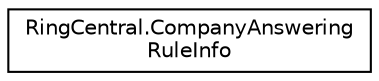 digraph "Graphical Class Hierarchy"
{
 // LATEX_PDF_SIZE
  edge [fontname="Helvetica",fontsize="10",labelfontname="Helvetica",labelfontsize="10"];
  node [fontname="Helvetica",fontsize="10",shape=record];
  rankdir="LR";
  Node0 [label="RingCentral.CompanyAnswering\lRuleInfo",height=0.2,width=0.4,color="black", fillcolor="white", style="filled",URL="$classRingCentral_1_1CompanyAnsweringRuleInfo.html",tooltip=" "];
}
